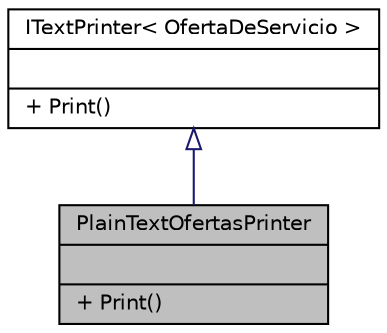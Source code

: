 digraph "PlainTextOfertasPrinter"
{
 // INTERACTIVE_SVG=YES
 // LATEX_PDF_SIZE
  edge [fontname="Helvetica",fontsize="10",labelfontname="Helvetica",labelfontsize="10"];
  node [fontname="Helvetica",fontsize="10",shape=record];
  Node1 [label="{PlainTextOfertasPrinter\n||+ Print()\l}",height=0.2,width=0.4,color="black", fillcolor="grey75", style="filled", fontcolor="black",tooltip=" "];
  Node2 -> Node1 [dir="back",color="midnightblue",fontsize="10",style="solid",arrowtail="onormal",fontname="Helvetica"];
  Node2 [label="{ITextPrinter\< OfertaDeServicio \>\n||+ Print()\l}",height=0.2,width=0.4,color="black", fillcolor="white", style="filled",URL="$interfaceITextPrinter.html",tooltip=" "];
}
